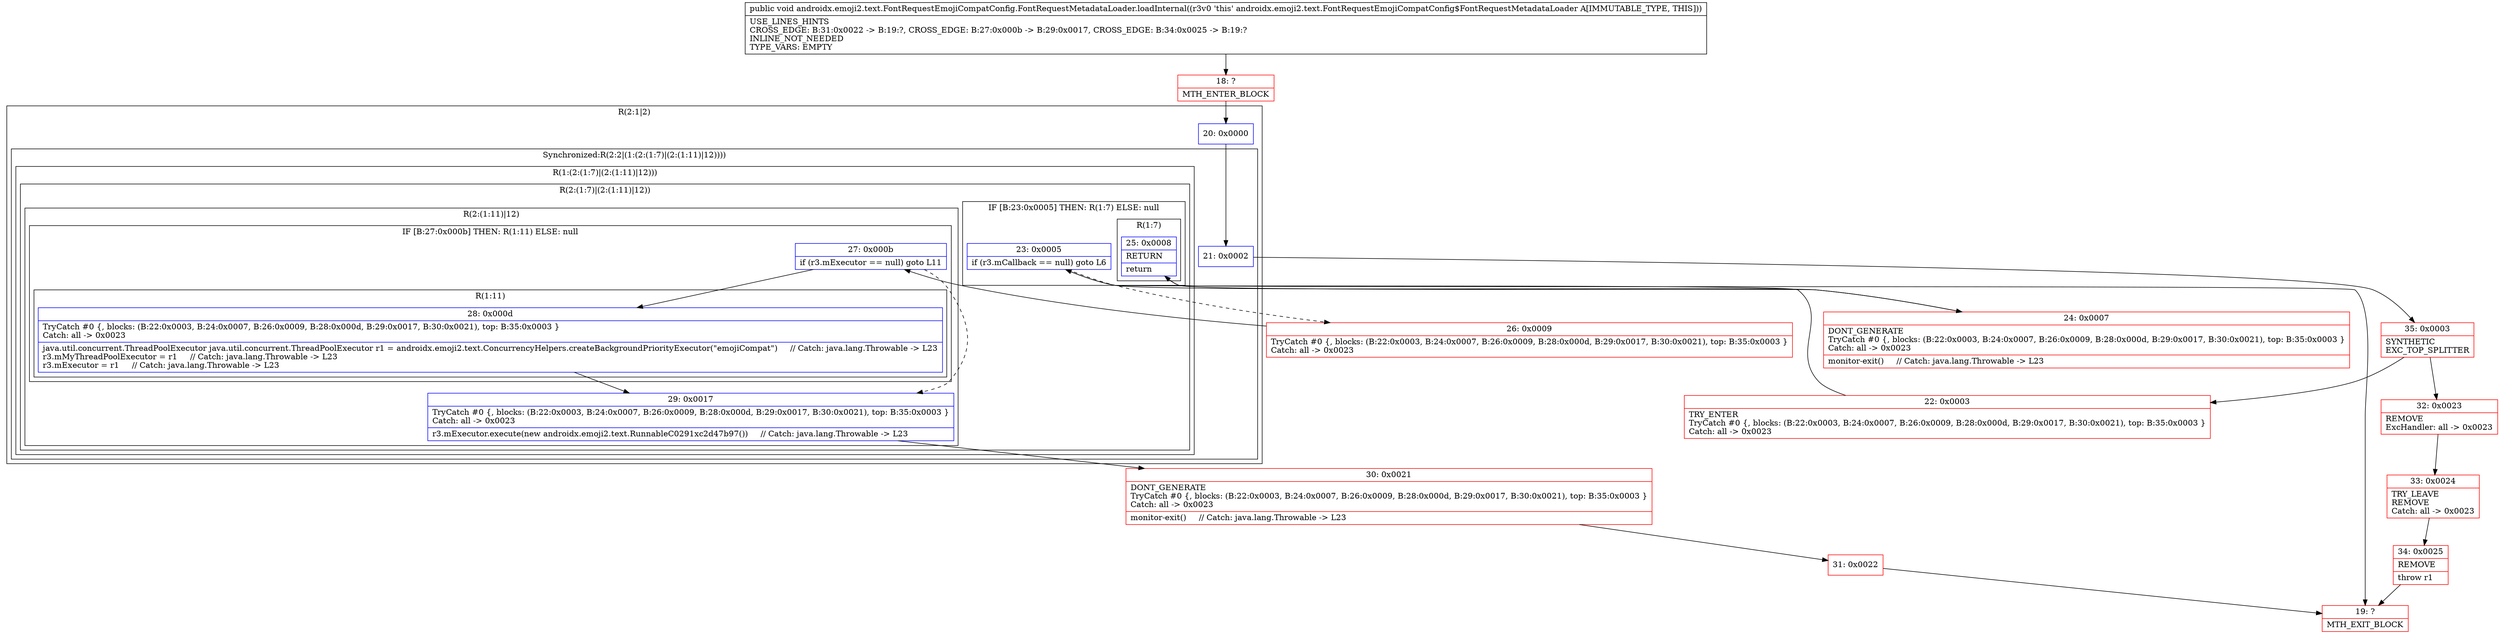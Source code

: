 digraph "CFG forandroidx.emoji2.text.FontRequestEmojiCompatConfig.FontRequestMetadataLoader.loadInternal()V" {
subgraph cluster_Region_1234138188 {
label = "R(2:1|2)";
node [shape=record,color=blue];
Node_20 [shape=record,label="{20\:\ 0x0000}"];
subgraph cluster_SynchronizedRegion_829524387 {
label = "Synchronized:R(2:2|(1:(2:(1:7)|(2:(1:11)|12))))";
node [shape=record,color=blue];
Node_21 [shape=record,label="{21\:\ 0x0002}"];
subgraph cluster_Region_618475753 {
label = "R(1:(2:(1:7)|(2:(1:11)|12)))";
node [shape=record,color=blue];
subgraph cluster_Region_430453958 {
label = "R(2:(1:7)|(2:(1:11)|12))";
node [shape=record,color=blue];
subgraph cluster_IfRegion_733417131 {
label = "IF [B:23:0x0005] THEN: R(1:7) ELSE: null";
node [shape=record,color=blue];
Node_23 [shape=record,label="{23\:\ 0x0005|if (r3.mCallback == null) goto L6\l}"];
subgraph cluster_Region_372680431 {
label = "R(1:7)";
node [shape=record,color=blue];
Node_25 [shape=record,label="{25\:\ 0x0008|RETURN\l|return\l}"];
}
}
subgraph cluster_Region_1537316536 {
label = "R(2:(1:11)|12)";
node [shape=record,color=blue];
subgraph cluster_IfRegion_66557710 {
label = "IF [B:27:0x000b] THEN: R(1:11) ELSE: null";
node [shape=record,color=blue];
Node_27 [shape=record,label="{27\:\ 0x000b|if (r3.mExecutor == null) goto L11\l}"];
subgraph cluster_Region_1926283827 {
label = "R(1:11)";
node [shape=record,color=blue];
Node_28 [shape=record,label="{28\:\ 0x000d|TryCatch #0 \{, blocks: (B:22:0x0003, B:24:0x0007, B:26:0x0009, B:28:0x000d, B:29:0x0017, B:30:0x0021), top: B:35:0x0003 \}\lCatch: all \-\> 0x0023\l|java.util.concurrent.ThreadPoolExecutor java.util.concurrent.ThreadPoolExecutor r1 = androidx.emoji2.text.ConcurrencyHelpers.createBackgroundPriorityExecutor(\"emojiCompat\")     \/\/ Catch: java.lang.Throwable \-\> L23\lr3.mMyThreadPoolExecutor = r1     \/\/ Catch: java.lang.Throwable \-\> L23\lr3.mExecutor = r1     \/\/ Catch: java.lang.Throwable \-\> L23\l}"];
}
}
Node_29 [shape=record,label="{29\:\ 0x0017|TryCatch #0 \{, blocks: (B:22:0x0003, B:24:0x0007, B:26:0x0009, B:28:0x000d, B:29:0x0017, B:30:0x0021), top: B:35:0x0003 \}\lCatch: all \-\> 0x0023\l|r3.mExecutor.execute(new androidx.emoji2.text.RunnableC0291xc2d47b97())     \/\/ Catch: java.lang.Throwable \-\> L23\l}"];
}
}
}
}
}
Node_18 [shape=record,color=red,label="{18\:\ ?|MTH_ENTER_BLOCK\l}"];
Node_35 [shape=record,color=red,label="{35\:\ 0x0003|SYNTHETIC\lEXC_TOP_SPLITTER\l}"];
Node_22 [shape=record,color=red,label="{22\:\ 0x0003|TRY_ENTER\lTryCatch #0 \{, blocks: (B:22:0x0003, B:24:0x0007, B:26:0x0009, B:28:0x000d, B:29:0x0017, B:30:0x0021), top: B:35:0x0003 \}\lCatch: all \-\> 0x0023\l}"];
Node_24 [shape=record,color=red,label="{24\:\ 0x0007|DONT_GENERATE\lTryCatch #0 \{, blocks: (B:22:0x0003, B:24:0x0007, B:26:0x0009, B:28:0x000d, B:29:0x0017, B:30:0x0021), top: B:35:0x0003 \}\lCatch: all \-\> 0x0023\l|monitor\-exit()     \/\/ Catch: java.lang.Throwable \-\> L23\l}"];
Node_19 [shape=record,color=red,label="{19\:\ ?|MTH_EXIT_BLOCK\l}"];
Node_26 [shape=record,color=red,label="{26\:\ 0x0009|TryCatch #0 \{, blocks: (B:22:0x0003, B:24:0x0007, B:26:0x0009, B:28:0x000d, B:29:0x0017, B:30:0x0021), top: B:35:0x0003 \}\lCatch: all \-\> 0x0023\l}"];
Node_30 [shape=record,color=red,label="{30\:\ 0x0021|DONT_GENERATE\lTryCatch #0 \{, blocks: (B:22:0x0003, B:24:0x0007, B:26:0x0009, B:28:0x000d, B:29:0x0017, B:30:0x0021), top: B:35:0x0003 \}\lCatch: all \-\> 0x0023\l|monitor\-exit()     \/\/ Catch: java.lang.Throwable \-\> L23\l}"];
Node_31 [shape=record,color=red,label="{31\:\ 0x0022}"];
Node_32 [shape=record,color=red,label="{32\:\ 0x0023|REMOVE\lExcHandler: all \-\> 0x0023\l}"];
Node_33 [shape=record,color=red,label="{33\:\ 0x0024|TRY_LEAVE\lREMOVE\lCatch: all \-\> 0x0023\l}"];
Node_34 [shape=record,color=red,label="{34\:\ 0x0025|REMOVE\l|throw r1\l}"];
MethodNode[shape=record,label="{public void androidx.emoji2.text.FontRequestEmojiCompatConfig.FontRequestMetadataLoader.loadInternal((r3v0 'this' androidx.emoji2.text.FontRequestEmojiCompatConfig$FontRequestMetadataLoader A[IMMUTABLE_TYPE, THIS]))  | USE_LINES_HINTS\lCROSS_EDGE: B:31:0x0022 \-\> B:19:?, CROSS_EDGE: B:27:0x000b \-\> B:29:0x0017, CROSS_EDGE: B:34:0x0025 \-\> B:19:?\lINLINE_NOT_NEEDED\lTYPE_VARS: EMPTY\l}"];
MethodNode -> Node_18;Node_20 -> Node_21;
Node_21 -> Node_35;
Node_23 -> Node_24;
Node_23 -> Node_26[style=dashed];
Node_25 -> Node_19;
Node_27 -> Node_28;
Node_27 -> Node_29[style=dashed];
Node_28 -> Node_29;
Node_29 -> Node_30;
Node_18 -> Node_20;
Node_35 -> Node_22;
Node_35 -> Node_32;
Node_22 -> Node_23;
Node_24 -> Node_25;
Node_26 -> Node_27;
Node_30 -> Node_31;
Node_31 -> Node_19;
Node_32 -> Node_33;
Node_33 -> Node_34;
Node_34 -> Node_19;
}

